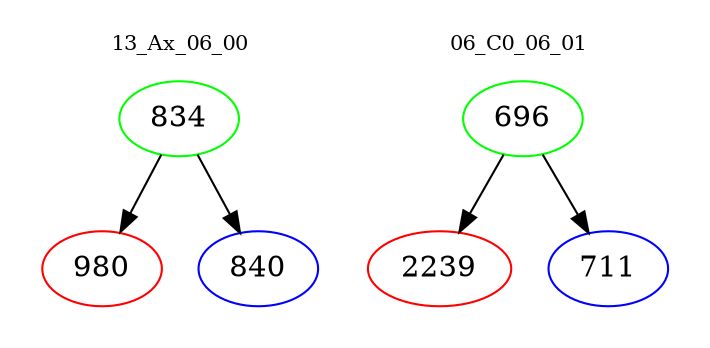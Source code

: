 digraph{
subgraph cluster_0 {
color = white
label = "13_Ax_06_00";
fontsize=10;
T0_834 [label="834", color="green"]
T0_834 -> T0_980 [color="black"]
T0_980 [label="980", color="red"]
T0_834 -> T0_840 [color="black"]
T0_840 [label="840", color="blue"]
}
subgraph cluster_1 {
color = white
label = "06_C0_06_01";
fontsize=10;
T1_696 [label="696", color="green"]
T1_696 -> T1_2239 [color="black"]
T1_2239 [label="2239", color="red"]
T1_696 -> T1_711 [color="black"]
T1_711 [label="711", color="blue"]
}
}
